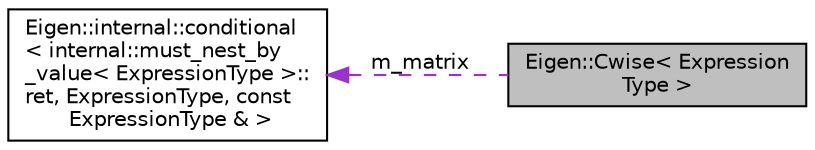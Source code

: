digraph "Eigen::Cwise&lt; ExpressionType &gt;"
{
  edge [fontname="Helvetica",fontsize="10",labelfontname="Helvetica",labelfontsize="10"];
  node [fontname="Helvetica",fontsize="10",shape=record];
  rankdir="LR";
  Node1 [label="Eigen::Cwise\< Expression\lType \>",height=0.2,width=0.4,color="black", fillcolor="grey75", style="filled" fontcolor="black"];
  Node2 -> Node1 [dir="back",color="darkorchid3",fontsize="10",style="dashed",label=" m_matrix" ,fontname="Helvetica"];
  Node2 [label="Eigen::internal::conditional\l\< internal::must_nest_by\l_value\< ExpressionType \>::\lret, ExpressionType, const\l ExpressionType & \>",height=0.2,width=0.4,color="black", fillcolor="white", style="filled",URL="$structEigen_1_1internal_1_1conditional.html"];
}
